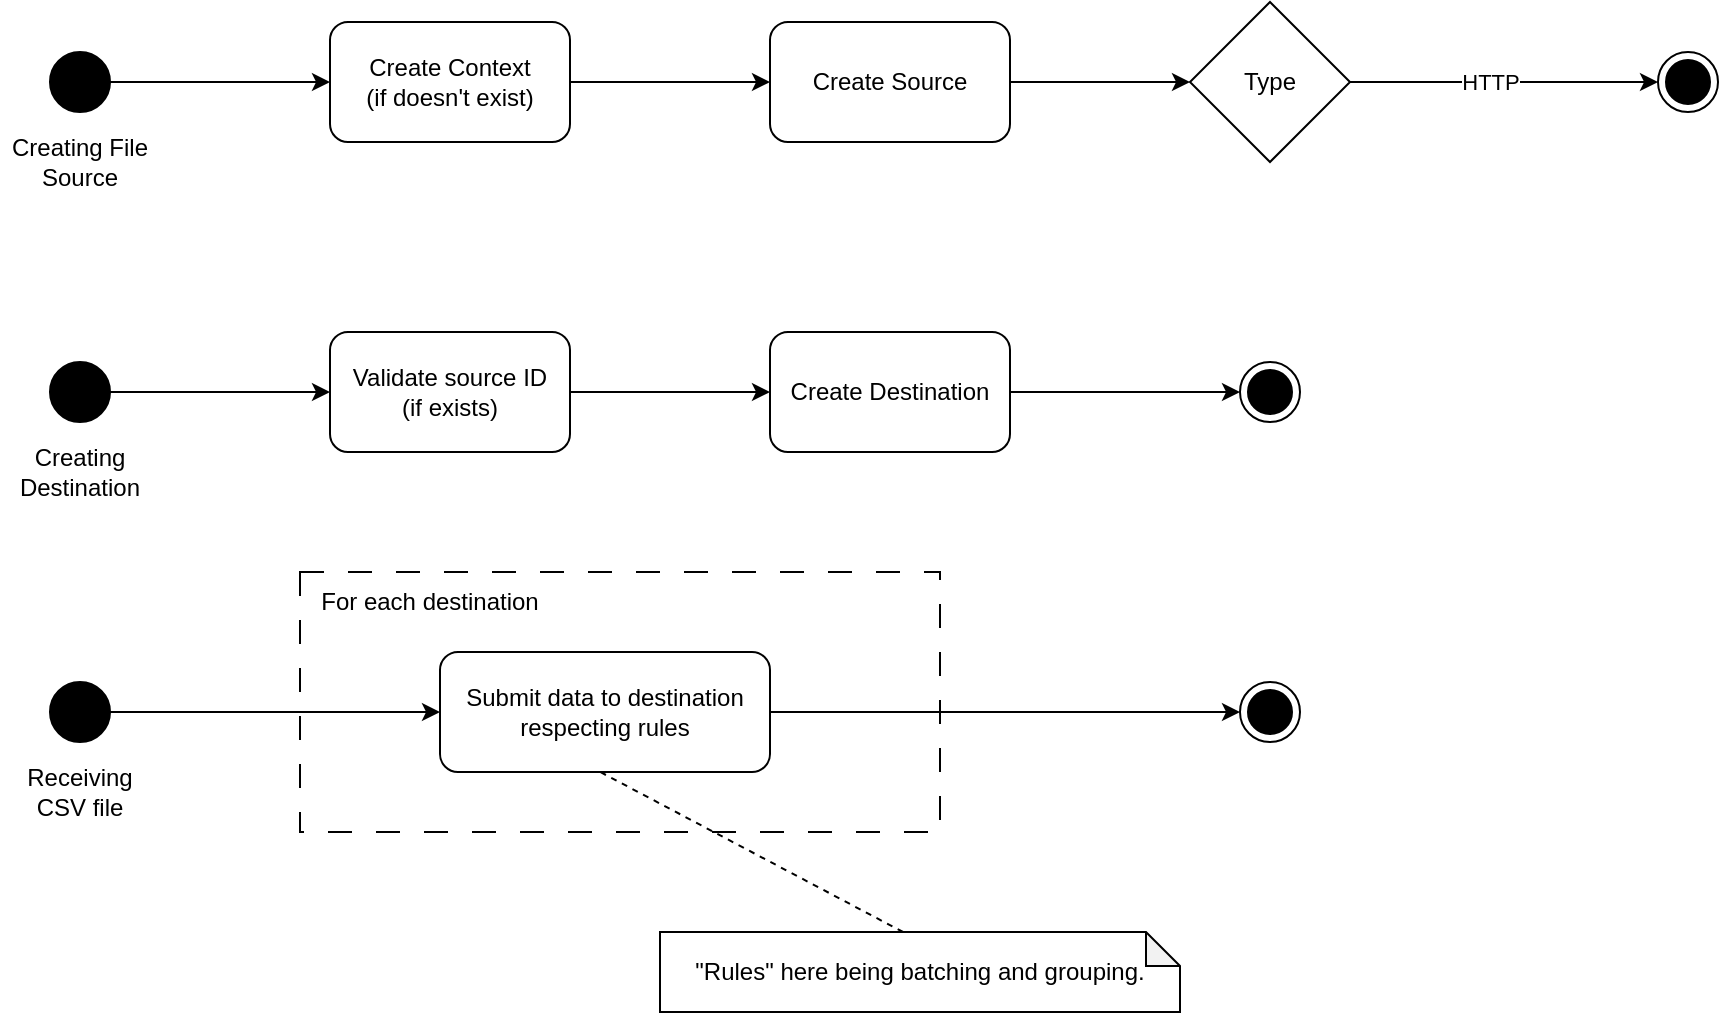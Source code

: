 <mxfile version="23.1.5" type="device">
  <diagram name="Page-1" id="Rv2aFheENejMZHzS5Uh_">
    <mxGraphModel dx="1374" dy="838" grid="1" gridSize="10" guides="1" tooltips="1" connect="1" arrows="1" fold="1" page="1" pageScale="1" pageWidth="1200" pageHeight="1920" math="0" shadow="0">
      <root>
        <mxCell id="0" />
        <mxCell id="1" parent="0" />
        <mxCell id="VkW6b-gVFQfEakxSfKHw-3" value="" style="ellipse;html=1;shape=endState;fillColor=strokeColor;" parent="1" vertex="1">
          <mxGeometry x="889" y="70" width="30" height="30" as="geometry" />
        </mxCell>
        <mxCell id="VkW6b-gVFQfEakxSfKHw-6" value="Type" style="rhombus;whiteSpace=wrap;html=1;" parent="1" vertex="1">
          <mxGeometry x="655" y="45" width="80" height="80" as="geometry" />
        </mxCell>
        <mxCell id="VkW6b-gVFQfEakxSfKHw-7" value="Create Context&lt;br&gt;(if doesn&#39;t exist)" style="rounded=1;whiteSpace=wrap;html=1;" parent="1" vertex="1">
          <mxGeometry x="225" y="55" width="120" height="60" as="geometry" />
        </mxCell>
        <mxCell id="VkW6b-gVFQfEakxSfKHw-8" value="Create Source" style="rounded=1;whiteSpace=wrap;html=1;" parent="1" vertex="1">
          <mxGeometry x="445" y="55" width="120" height="60" as="geometry" />
        </mxCell>
        <mxCell id="VkW6b-gVFQfEakxSfKHw-10" value="" style="endArrow=classic;html=1;rounded=0;exitX=1;exitY=0.5;exitDx=0;exitDy=0;entryX=0;entryY=0.5;entryDx=0;entryDy=0;" parent="1" source="VkW6b-gVFQfEakxSfKHw-6" target="VkW6b-gVFQfEakxSfKHw-3" edge="1">
          <mxGeometry width="50" height="50" relative="1" as="geometry">
            <mxPoint x="775" y="90" as="sourcePoint" />
            <mxPoint x="915" y="210" as="targetPoint" />
          </mxGeometry>
        </mxCell>
        <mxCell id="VkW6b-gVFQfEakxSfKHw-11" value="HTTP" style="edgeLabel;html=1;align=center;verticalAlign=middle;resizable=0;points=[];" parent="VkW6b-gVFQfEakxSfKHw-10" vertex="1" connectable="0">
          <mxGeometry x="-0.565" y="-4" relative="1" as="geometry">
            <mxPoint x="36" y="-4" as="offset" />
          </mxGeometry>
        </mxCell>
        <mxCell id="VkW6b-gVFQfEakxSfKHw-12" value="" style="endArrow=classic;html=1;rounded=0;entryX=0;entryY=0.5;entryDx=0;entryDy=0;exitX=1;exitY=0.5;exitDx=0;exitDy=0;" parent="1" source="VkW6b-gVFQfEakxSfKHw-2" target="VkW6b-gVFQfEakxSfKHw-7" edge="1">
          <mxGeometry width="50" height="50" relative="1" as="geometry">
            <mxPoint x="185" y="240" as="sourcePoint" />
            <mxPoint x="235" y="190" as="targetPoint" />
          </mxGeometry>
        </mxCell>
        <mxCell id="VkW6b-gVFQfEakxSfKHw-13" value="" style="endArrow=classic;html=1;rounded=0;entryX=0;entryY=0.5;entryDx=0;entryDy=0;exitX=1;exitY=0.5;exitDx=0;exitDy=0;" parent="1" source="VkW6b-gVFQfEakxSfKHw-7" target="VkW6b-gVFQfEakxSfKHw-8" edge="1">
          <mxGeometry width="50" height="50" relative="1" as="geometry">
            <mxPoint x="405" y="200" as="sourcePoint" />
            <mxPoint x="515" y="200" as="targetPoint" />
          </mxGeometry>
        </mxCell>
        <mxCell id="VkW6b-gVFQfEakxSfKHw-14" value="" style="endArrow=classic;html=1;rounded=0;entryX=0;entryY=0.5;entryDx=0;entryDy=0;exitX=1;exitY=0.5;exitDx=0;exitDy=0;" parent="1" source="VkW6b-gVFQfEakxSfKHw-8" target="VkW6b-gVFQfEakxSfKHw-6" edge="1">
          <mxGeometry width="50" height="50" relative="1" as="geometry">
            <mxPoint x="535" y="190" as="sourcePoint" />
            <mxPoint x="635" y="190" as="targetPoint" />
          </mxGeometry>
        </mxCell>
        <mxCell id="WHa7WncdGfwafQWbongh-2" value="" style="group" parent="1" vertex="1" connectable="0">
          <mxGeometry x="60" y="70" width="80" height="70" as="geometry" />
        </mxCell>
        <mxCell id="VkW6b-gVFQfEakxSfKHw-2" value="" style="ellipse;fillColor=strokeColor;html=1;" parent="WHa7WncdGfwafQWbongh-2" vertex="1">
          <mxGeometry x="25" width="30" height="30" as="geometry" />
        </mxCell>
        <mxCell id="WHa7WncdGfwafQWbongh-1" value="Creating File Source" style="text;html=1;strokeColor=none;fillColor=none;align=center;verticalAlign=middle;whiteSpace=wrap;rounded=0;" parent="WHa7WncdGfwafQWbongh-2" vertex="1">
          <mxGeometry y="40" width="80" height="30" as="geometry" />
        </mxCell>
        <mxCell id="WHa7WncdGfwafQWbongh-3" value="" style="ellipse;html=1;shape=endState;fillColor=strokeColor;" parent="1" vertex="1">
          <mxGeometry x="680" y="225" width="30" height="30" as="geometry" />
        </mxCell>
        <mxCell id="WHa7WncdGfwafQWbongh-5" value="Validate source ID&lt;br&gt;(if exists)" style="rounded=1;whiteSpace=wrap;html=1;" parent="1" vertex="1">
          <mxGeometry x="225" y="210" width="120" height="60" as="geometry" />
        </mxCell>
        <mxCell id="WHa7WncdGfwafQWbongh-6" value="Create Destination" style="rounded=1;whiteSpace=wrap;html=1;" parent="1" vertex="1">
          <mxGeometry x="445" y="210" width="120" height="60" as="geometry" />
        </mxCell>
        <mxCell id="WHa7WncdGfwafQWbongh-9" value="" style="endArrow=classic;html=1;rounded=0;entryX=0;entryY=0.5;entryDx=0;entryDy=0;exitX=1;exitY=0.5;exitDx=0;exitDy=0;" parent="1" source="WHa7WncdGfwafQWbongh-13" target="WHa7WncdGfwafQWbongh-5" edge="1">
          <mxGeometry width="50" height="50" relative="1" as="geometry">
            <mxPoint x="185" y="395" as="sourcePoint" />
            <mxPoint x="235" y="345" as="targetPoint" />
          </mxGeometry>
        </mxCell>
        <mxCell id="WHa7WncdGfwafQWbongh-10" value="" style="endArrow=classic;html=1;rounded=0;entryX=0;entryY=0.5;entryDx=0;entryDy=0;exitX=1;exitY=0.5;exitDx=0;exitDy=0;" parent="1" source="WHa7WncdGfwafQWbongh-5" target="WHa7WncdGfwafQWbongh-6" edge="1">
          <mxGeometry width="50" height="50" relative="1" as="geometry">
            <mxPoint x="405" y="355" as="sourcePoint" />
            <mxPoint x="515" y="355" as="targetPoint" />
          </mxGeometry>
        </mxCell>
        <mxCell id="WHa7WncdGfwafQWbongh-11" value="" style="endArrow=classic;html=1;rounded=0;entryX=0;entryY=0.5;entryDx=0;entryDy=0;exitX=1;exitY=0.5;exitDx=0;exitDy=0;" parent="1" source="WHa7WncdGfwafQWbongh-6" target="WHa7WncdGfwafQWbongh-3" edge="1">
          <mxGeometry width="50" height="50" relative="1" as="geometry">
            <mxPoint x="535" y="345" as="sourcePoint" />
            <mxPoint x="655.0" y="240" as="targetPoint" />
          </mxGeometry>
        </mxCell>
        <mxCell id="WHa7WncdGfwafQWbongh-12" value="" style="group" parent="1" vertex="1" connectable="0">
          <mxGeometry x="60" y="225" width="80" height="70" as="geometry" />
        </mxCell>
        <mxCell id="WHa7WncdGfwafQWbongh-13" value="" style="ellipse;fillColor=strokeColor;html=1;" parent="WHa7WncdGfwafQWbongh-12" vertex="1">
          <mxGeometry x="25" width="30" height="30" as="geometry" />
        </mxCell>
        <mxCell id="WHa7WncdGfwafQWbongh-14" value="Creating Destination" style="text;html=1;strokeColor=none;fillColor=none;align=center;verticalAlign=middle;whiteSpace=wrap;rounded=0;" parent="WHa7WncdGfwafQWbongh-12" vertex="1">
          <mxGeometry y="40" width="80" height="30" as="geometry" />
        </mxCell>
        <mxCell id="WHa7WncdGfwafQWbongh-15" value="" style="ellipse;html=1;shape=endState;fillColor=strokeColor;" parent="1" vertex="1">
          <mxGeometry x="680" y="385" width="30" height="30" as="geometry" />
        </mxCell>
        <mxCell id="WHa7WncdGfwafQWbongh-17" value="Submit data to destination respecting rules" style="rounded=1;whiteSpace=wrap;html=1;" parent="1" vertex="1">
          <mxGeometry x="280" y="370" width="165" height="60" as="geometry" />
        </mxCell>
        <mxCell id="WHa7WncdGfwafQWbongh-18" value="" style="endArrow=classic;html=1;rounded=0;entryX=0;entryY=0.5;entryDx=0;entryDy=0;exitX=1;exitY=0.5;exitDx=0;exitDy=0;" parent="1" source="WHa7WncdGfwafQWbongh-22" target="WHa7WncdGfwafQWbongh-17" edge="1">
          <mxGeometry width="50" height="50" relative="1" as="geometry">
            <mxPoint x="185" y="555" as="sourcePoint" />
            <mxPoint x="225" y="400" as="targetPoint" />
          </mxGeometry>
        </mxCell>
        <mxCell id="WHa7WncdGfwafQWbongh-20" value="" style="endArrow=classic;html=1;rounded=0;entryX=0;entryY=0.5;entryDx=0;entryDy=0;exitX=1;exitY=0.5;exitDx=0;exitDy=0;" parent="1" source="WHa7WncdGfwafQWbongh-17" target="WHa7WncdGfwafQWbongh-15" edge="1">
          <mxGeometry width="50" height="50" relative="1" as="geometry">
            <mxPoint x="535" y="505" as="sourcePoint" />
            <mxPoint x="655.0" y="400" as="targetPoint" />
          </mxGeometry>
        </mxCell>
        <mxCell id="WHa7WncdGfwafQWbongh-21" value="" style="group" parent="1" vertex="1" connectable="0">
          <mxGeometry x="60" y="385" width="80" height="70" as="geometry" />
        </mxCell>
        <mxCell id="WHa7WncdGfwafQWbongh-22" value="" style="ellipse;fillColor=strokeColor;html=1;" parent="WHa7WncdGfwafQWbongh-21" vertex="1">
          <mxGeometry x="25" width="30" height="30" as="geometry" />
        </mxCell>
        <mxCell id="WHa7WncdGfwafQWbongh-23" value="Receiving CSV file" style="text;html=1;strokeColor=none;fillColor=none;align=center;verticalAlign=middle;whiteSpace=wrap;rounded=0;" parent="WHa7WncdGfwafQWbongh-21" vertex="1">
          <mxGeometry y="40" width="80" height="30" as="geometry" />
        </mxCell>
        <mxCell id="WHa7WncdGfwafQWbongh-24" value="" style="rounded=0;whiteSpace=wrap;html=1;fillColor=none;dashed=1;dashPattern=12 12;" parent="1" vertex="1">
          <mxGeometry x="210" y="330" width="320" height="130" as="geometry" />
        </mxCell>
        <mxCell id="WHa7WncdGfwafQWbongh-25" value="For each destination" style="text;html=1;strokeColor=none;fillColor=none;align=center;verticalAlign=middle;whiteSpace=wrap;rounded=0;" parent="1" vertex="1">
          <mxGeometry x="210" y="330" width="130" height="30" as="geometry" />
        </mxCell>
        <mxCell id="JYVV27bWIfMLOFvpgtyo-1" value="&quot;Rules&quot; here being batching and grouping." style="shape=note;whiteSpace=wrap;html=1;backgroundOutline=1;darkOpacity=0.05;size=17;" vertex="1" parent="1">
          <mxGeometry x="390" y="510" width="260" height="40" as="geometry" />
        </mxCell>
        <mxCell id="JYVV27bWIfMLOFvpgtyo-3" value="" style="endArrow=none;dashed=1;html=1;rounded=0;entryX=0.469;entryY=0.769;entryDx=0;entryDy=0;entryPerimeter=0;exitX=0;exitY=0;exitDx=121.5;exitDy=0;exitPerimeter=0;" edge="1" parent="1" source="JYVV27bWIfMLOFvpgtyo-1" target="WHa7WncdGfwafQWbongh-24">
          <mxGeometry width="50" height="50" relative="1" as="geometry">
            <mxPoint x="340" y="600" as="sourcePoint" />
            <mxPoint x="390" y="550" as="targetPoint" />
          </mxGeometry>
        </mxCell>
      </root>
    </mxGraphModel>
  </diagram>
</mxfile>
